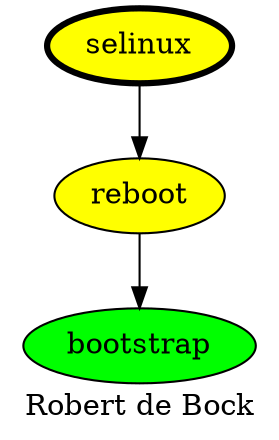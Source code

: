 digraph PhiloDilemma {
  label = "Robert de Bock" ;
  overlap=false
  {
    bootstrap [fillcolor=green style=filled]
    reboot [fillcolor=yellow style=filled]
    selinux [fillcolor=yellow style=filled penwidth=3]
  }
  reboot -> bootstrap
  selinux -> reboot
}
